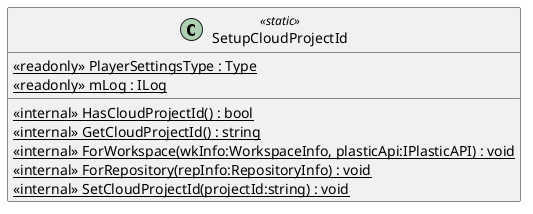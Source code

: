 @startuml
class SetupCloudProjectId <<static>> {
    <<internal>> {static} HasCloudProjectId() : bool
    <<internal>> {static} GetCloudProjectId() : string
    <<internal>> {static} ForWorkspace(wkInfo:WorkspaceInfo, plasticApi:IPlasticAPI) : void
    <<internal>> {static} ForRepository(repInfo:RepositoryInfo) : void
    <<internal>> {static} SetCloudProjectId(projectId:string) : void
    {static} <<readonly>> PlayerSettingsType : Type
    {static} <<readonly>> mLog : ILog
}
@enduml

